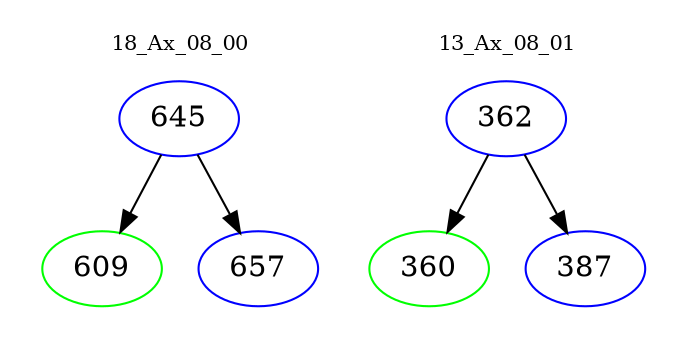 digraph{
subgraph cluster_0 {
color = white
label = "18_Ax_08_00";
fontsize=10;
T0_645 [label="645", color="blue"]
T0_645 -> T0_609 [color="black"]
T0_609 [label="609", color="green"]
T0_645 -> T0_657 [color="black"]
T0_657 [label="657", color="blue"]
}
subgraph cluster_1 {
color = white
label = "13_Ax_08_01";
fontsize=10;
T1_362 [label="362", color="blue"]
T1_362 -> T1_360 [color="black"]
T1_360 [label="360", color="green"]
T1_362 -> T1_387 [color="black"]
T1_387 [label="387", color="blue"]
}
}
